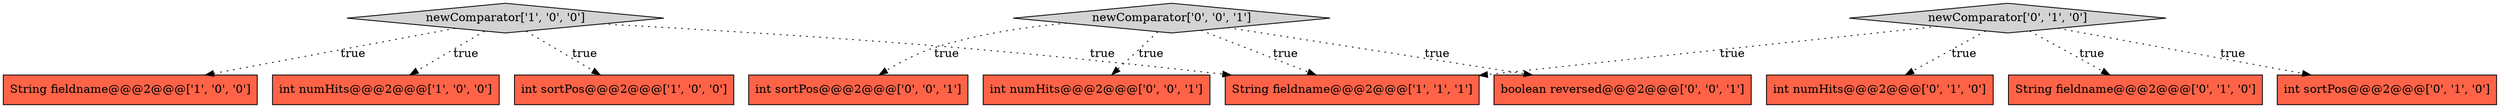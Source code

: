 digraph {
6 [style = filled, label = "int numHits@@@2@@@['0', '1', '0']", fillcolor = tomato, shape = box image = "AAA0AAABBB2BBB"];
9 [style = filled, label = "boolean reversed@@@2@@@['0', '0', '1']", fillcolor = tomato, shape = box image = "AAA0AAABBB3BBB"];
4 [style = filled, label = "String fieldname@@@2@@@['1', '1', '1']", fillcolor = tomato, shape = box image = "AAA0AAABBB1BBB"];
0 [style = filled, label = "int numHits@@@2@@@['1', '0', '0']", fillcolor = tomato, shape = box image = "AAA0AAABBB1BBB"];
3 [style = filled, label = "newComparator['1', '0', '0']", fillcolor = lightgray, shape = diamond image = "AAA0AAABBB1BBB"];
5 [style = filled, label = "String fieldname@@@2@@@['0', '1', '0']", fillcolor = tomato, shape = box image = "AAA0AAABBB2BBB"];
2 [style = filled, label = "int sortPos@@@2@@@['1', '0', '0']", fillcolor = tomato, shape = box image = "AAA0AAABBB1BBB"];
11 [style = filled, label = "int sortPos@@@2@@@['0', '0', '1']", fillcolor = tomato, shape = box image = "AAA0AAABBB3BBB"];
10 [style = filled, label = "int numHits@@@2@@@['0', '0', '1']", fillcolor = tomato, shape = box image = "AAA0AAABBB3BBB"];
12 [style = filled, label = "newComparator['0', '0', '1']", fillcolor = lightgray, shape = diamond image = "AAA0AAABBB3BBB"];
7 [style = filled, label = "int sortPos@@@2@@@['0', '1', '0']", fillcolor = tomato, shape = box image = "AAA0AAABBB2BBB"];
8 [style = filled, label = "newComparator['0', '1', '0']", fillcolor = lightgray, shape = diamond image = "AAA0AAABBB2BBB"];
1 [style = filled, label = "String fieldname@@@2@@@['1', '0', '0']", fillcolor = tomato, shape = box image = "AAA0AAABBB1BBB"];
3->4 [style = dotted, label="true"];
8->7 [style = dotted, label="true"];
12->4 [style = dotted, label="true"];
8->6 [style = dotted, label="true"];
12->10 [style = dotted, label="true"];
8->5 [style = dotted, label="true"];
12->9 [style = dotted, label="true"];
3->1 [style = dotted, label="true"];
8->4 [style = dotted, label="true"];
3->2 [style = dotted, label="true"];
3->0 [style = dotted, label="true"];
12->11 [style = dotted, label="true"];
}
